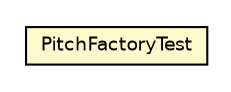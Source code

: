 #!/usr/local/bin/dot
#
# Class diagram 
# Generated by UMLGraph version R5_6-24-gf6e263 (http://www.umlgraph.org/)
#

digraph G {
	edge [fontname="Helvetica",fontsize=10,labelfontname="Helvetica",labelfontsize=10];
	node [fontname="Helvetica",fontsize=10,shape=plaintext];
	nodesep=0.25;
	ranksep=0.5;
	// com.rockhoppertech.music.PitchFactoryTest
	c788 [label=<<table title="com.rockhoppertech.music.PitchFactoryTest" border="0" cellborder="1" cellspacing="0" cellpadding="2" port="p" bgcolor="lemonChiffon" href="./PitchFactoryTest.html">
		<tr><td><table border="0" cellspacing="0" cellpadding="1">
<tr><td align="center" balign="center"> PitchFactoryTest </td></tr>
		</table></td></tr>
		</table>>, URL="./PitchFactoryTest.html", fontname="Helvetica", fontcolor="black", fontsize=9.0];
}

